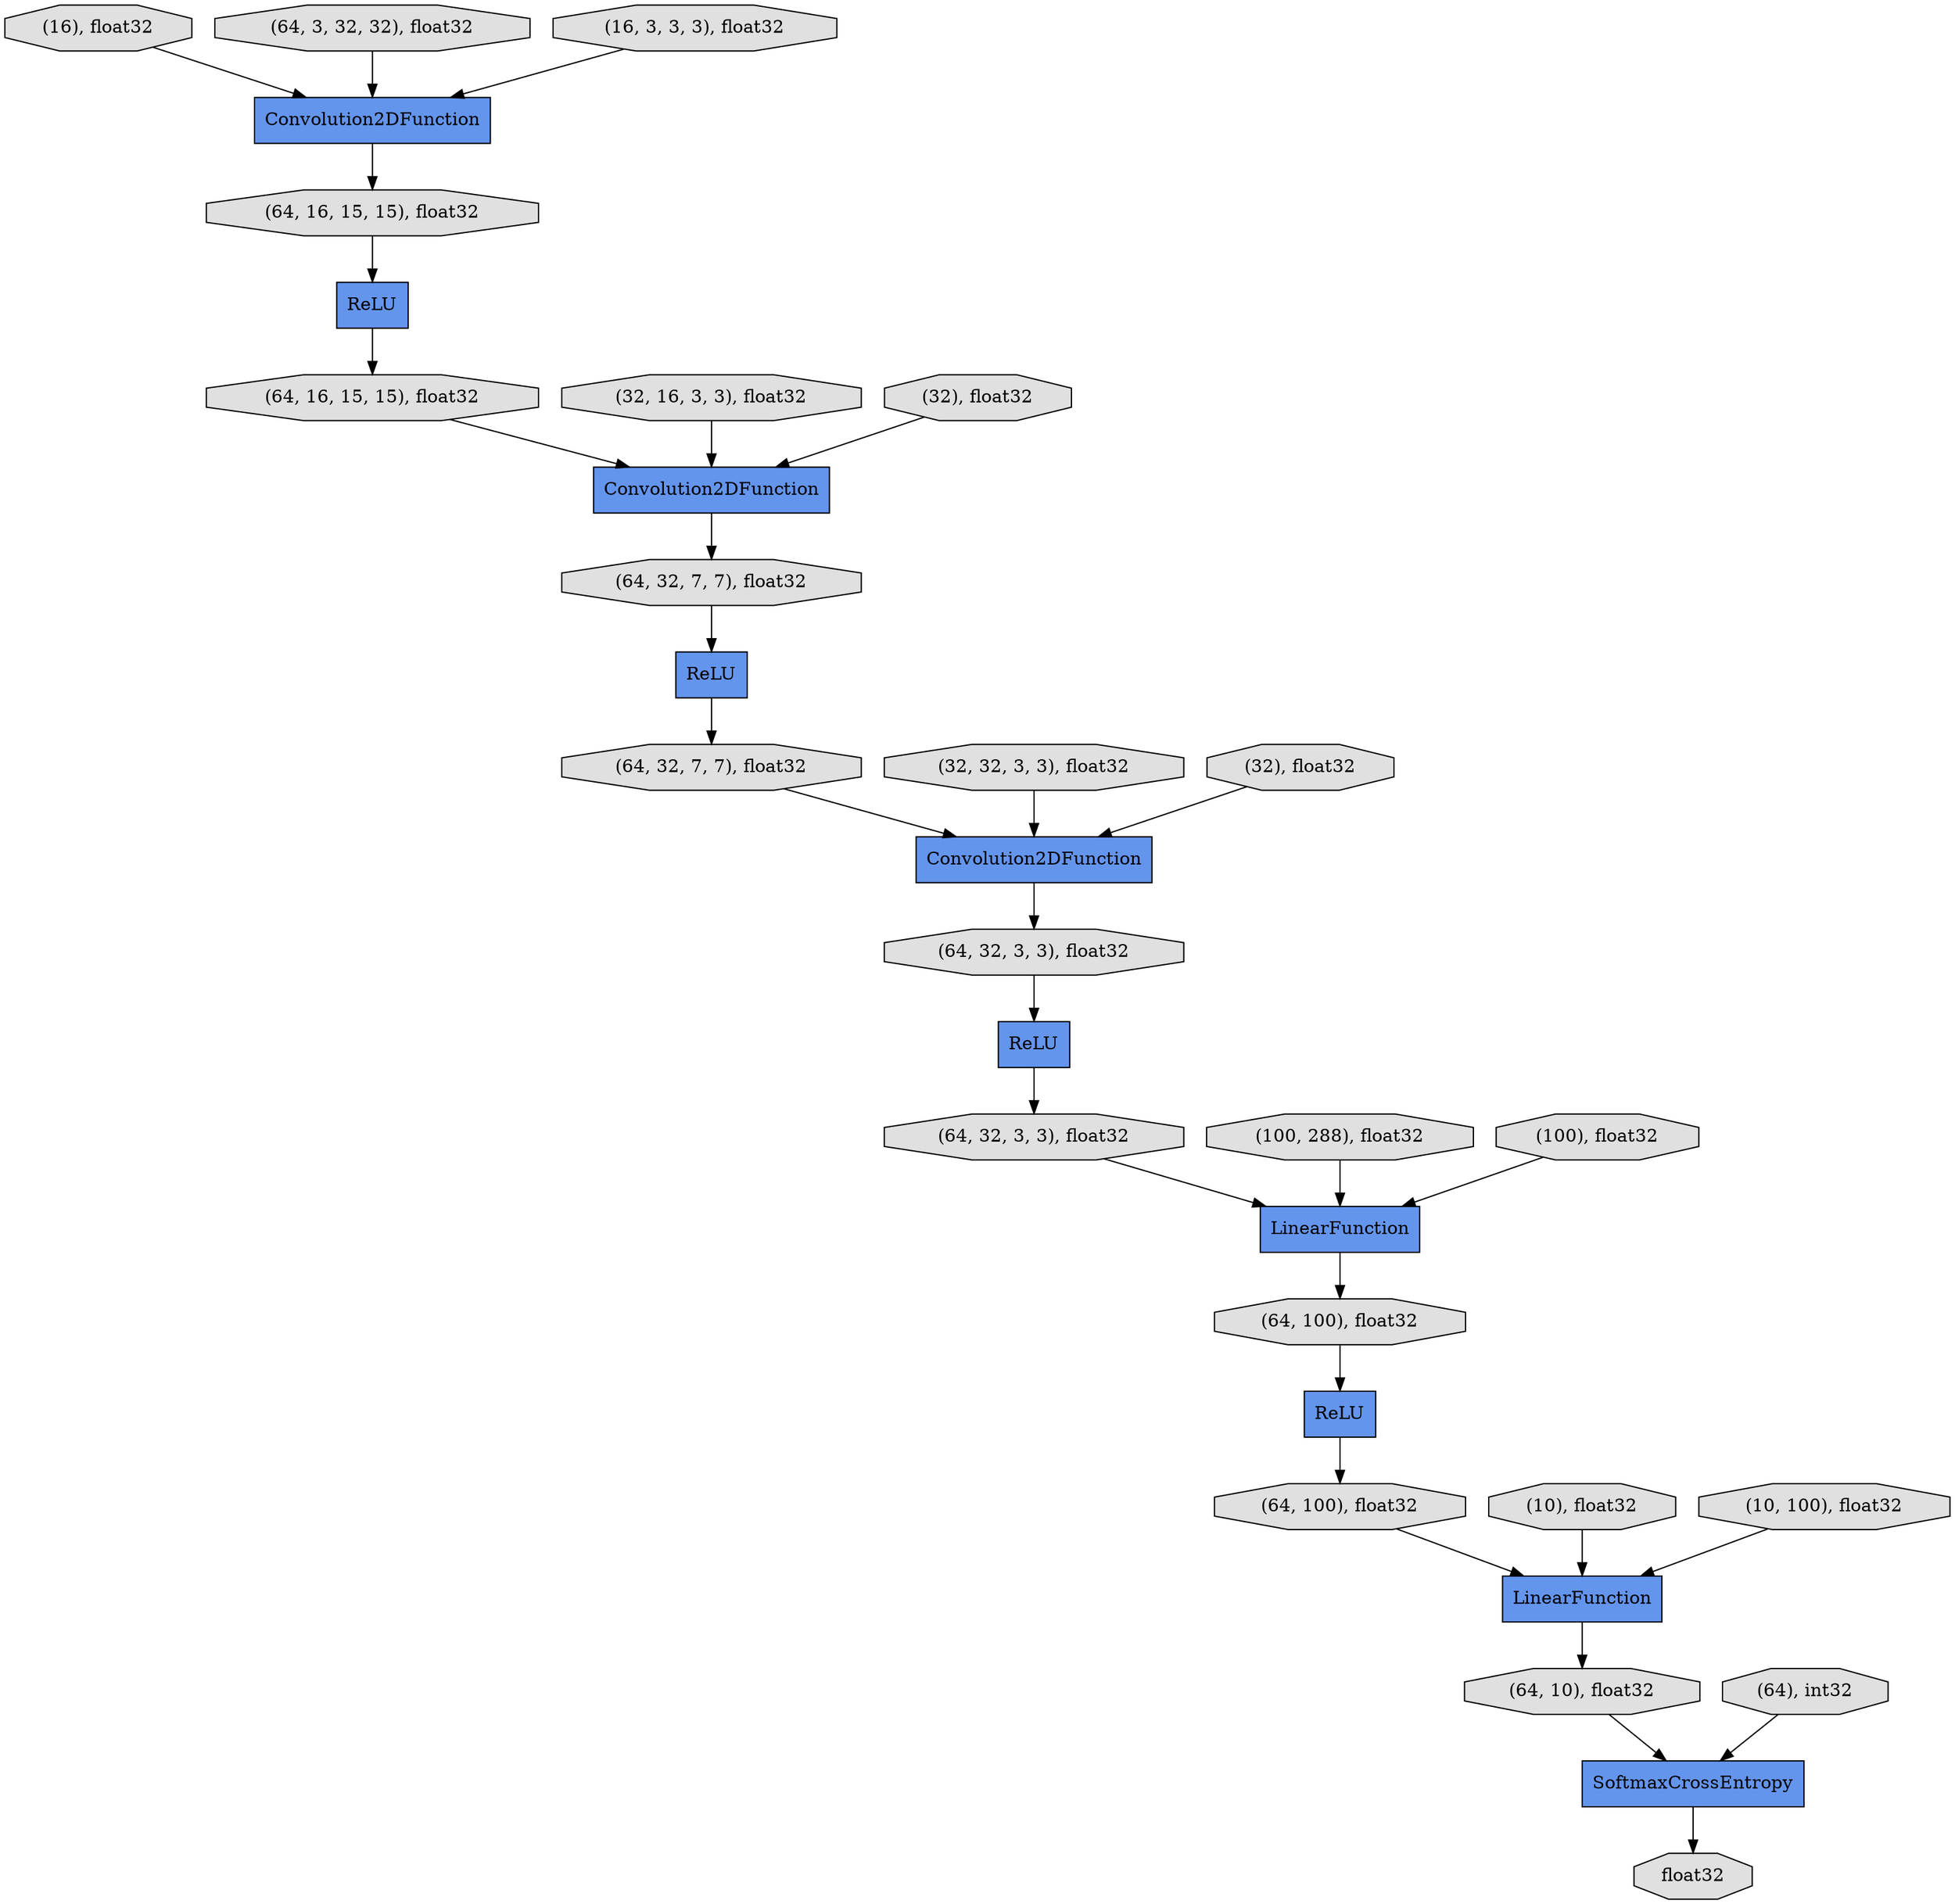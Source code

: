 digraph graphname{rankdir=TB;2505209853992 [fillcolor="#E0E0E0",shape="octagon",label="(16), float32",style="filled"];2505208250496 [fillcolor="#6495ED",shape="record",label="LinearFunction",style="filled"];2505208250552 [fillcolor="#E0E0E0",shape="octagon",label="(64, 32, 7, 7), float32",style="filled"];2505208250608 [fillcolor="#E0E0E0",shape="octagon",label="(64, 32, 3, 3), float32",style="filled"];2505209854272 [fillcolor="#E0E0E0",shape="octagon",label="(32, 16, 3, 3), float32",style="filled"];2505208250720 [fillcolor="#6495ED",shape="record",label="LinearFunction",style="filled"];2505209860448 [fillcolor="#E0E0E0",shape="octagon",label="(64, 3, 32, 32), float32",style="filled"];2505208250776 [fillcolor="#E0E0E0",shape="octagon",label="(64, 32, 3, 3), float32",style="filled"];2505208250888 [fillcolor="#E0E0E0",shape="octagon",label="(64, 100), float32",style="filled"];2505209854496 [fillcolor="#E0E0E0",shape="octagon",label="(32), float32",style="filled"];2505208250944 [fillcolor="#6495ED",shape="record",label="ReLU",style="filled"];2505208251112 [fillcolor="#6495ED",shape="record",label="SoftmaxCrossEntropy",style="filled"];2505209854720 [fillcolor="#E0E0E0",shape="octagon",label="(32, 32, 3, 3), float32",style="filled"];2505208251168 [fillcolor="#E0E0E0",shape="octagon",label="(64, 100), float32",style="filled"];2505209854888 [fillcolor="#E0E0E0",shape="octagon",label="(32), float32",style="filled"];2505208251392 [fillcolor="#E0E0E0",shape="octagon",label="(64, 10), float32",style="filled"];2505209855112 [fillcolor="#E0E0E0",shape="octagon",label="(100, 288), float32",style="filled"];2505208251560 [fillcolor="#E0E0E0",shape="octagon",label="(64), int32",style="filled"];2505208251672 [fillcolor="#E0E0E0",shape="octagon",label="float32",style="filled"];2505209861456 [fillcolor="#6495ED",shape="record",label="ReLU",style="filled"];2505209855392 [fillcolor="#E0E0E0",shape="octagon",label="(100), float32",style="filled"];2505204383304 [fillcolor="#6495ED",shape="record",label="Convolution2DFunction",style="filled"];2505209861736 [fillcolor="#E0E0E0",shape="octagon",label="(64, 32, 7, 7), float32",style="filled"];2505209855672 [fillcolor="#E0E0E0",shape="octagon",label="(10), float32",style="filled"];2505204383416 [fillcolor="#6495ED",shape="record",label="Convolution2DFunction",style="filled"];2505209861848 [fillcolor="#6495ED",shape="record",label="Convolution2DFunction",style="filled"];2505209855728 [fillcolor="#E0E0E0",shape="octagon",label="(10, 100), float32",style="filled"];2505204383472 [fillcolor="#6495ED",shape="record",label="ReLU",style="filled"];2505209861904 [fillcolor="#E0E0E0",shape="octagon",label="(64, 16, 15, 15), float32",style="filled"];2505209853768 [fillcolor="#E0E0E0",shape="octagon",label="(16, 3, 3, 3), float32",style="filled"];2505209862016 [fillcolor="#E0E0E0",shape="octagon",label="(64, 16, 15, 15), float32",style="filled"];2505209862128 [fillcolor="#6495ED",shape="record",label="ReLU",style="filled"];2505209855672 -> 2505208250720;2505209862128 -> 2505208250776;2505209861456 -> 2505208250552;2505208250776 -> 2505208250496;2505209862016 -> 2505204383416;2505208250720 -> 2505208251392;2505209853992 -> 2505204383304;2505208250552 -> 2505209861848;2505209855728 -> 2505208250720;2505208251168 -> 2505208250720;2505204383472 -> 2505209862016;2505208251392 -> 2505208251112;2505208250496 -> 2505208250888;2505209861848 -> 2505208250608;2505208250608 -> 2505209862128;2505209861736 -> 2505209861456;2505204383304 -> 2505209861904;2505209860448 -> 2505204383304;2505209855112 -> 2505208250496;2505209853768 -> 2505204383304;2505208250944 -> 2505208251168;2505209854272 -> 2505204383416;2505208251560 -> 2505208251112;2505209854888 -> 2505209861848;2505209861904 -> 2505204383472;2505208251112 -> 2505208251672;2505209854496 -> 2505204383416;2505209855392 -> 2505208250496;2505208250888 -> 2505208250944;2505209854720 -> 2505209861848;2505204383416 -> 2505209861736;}